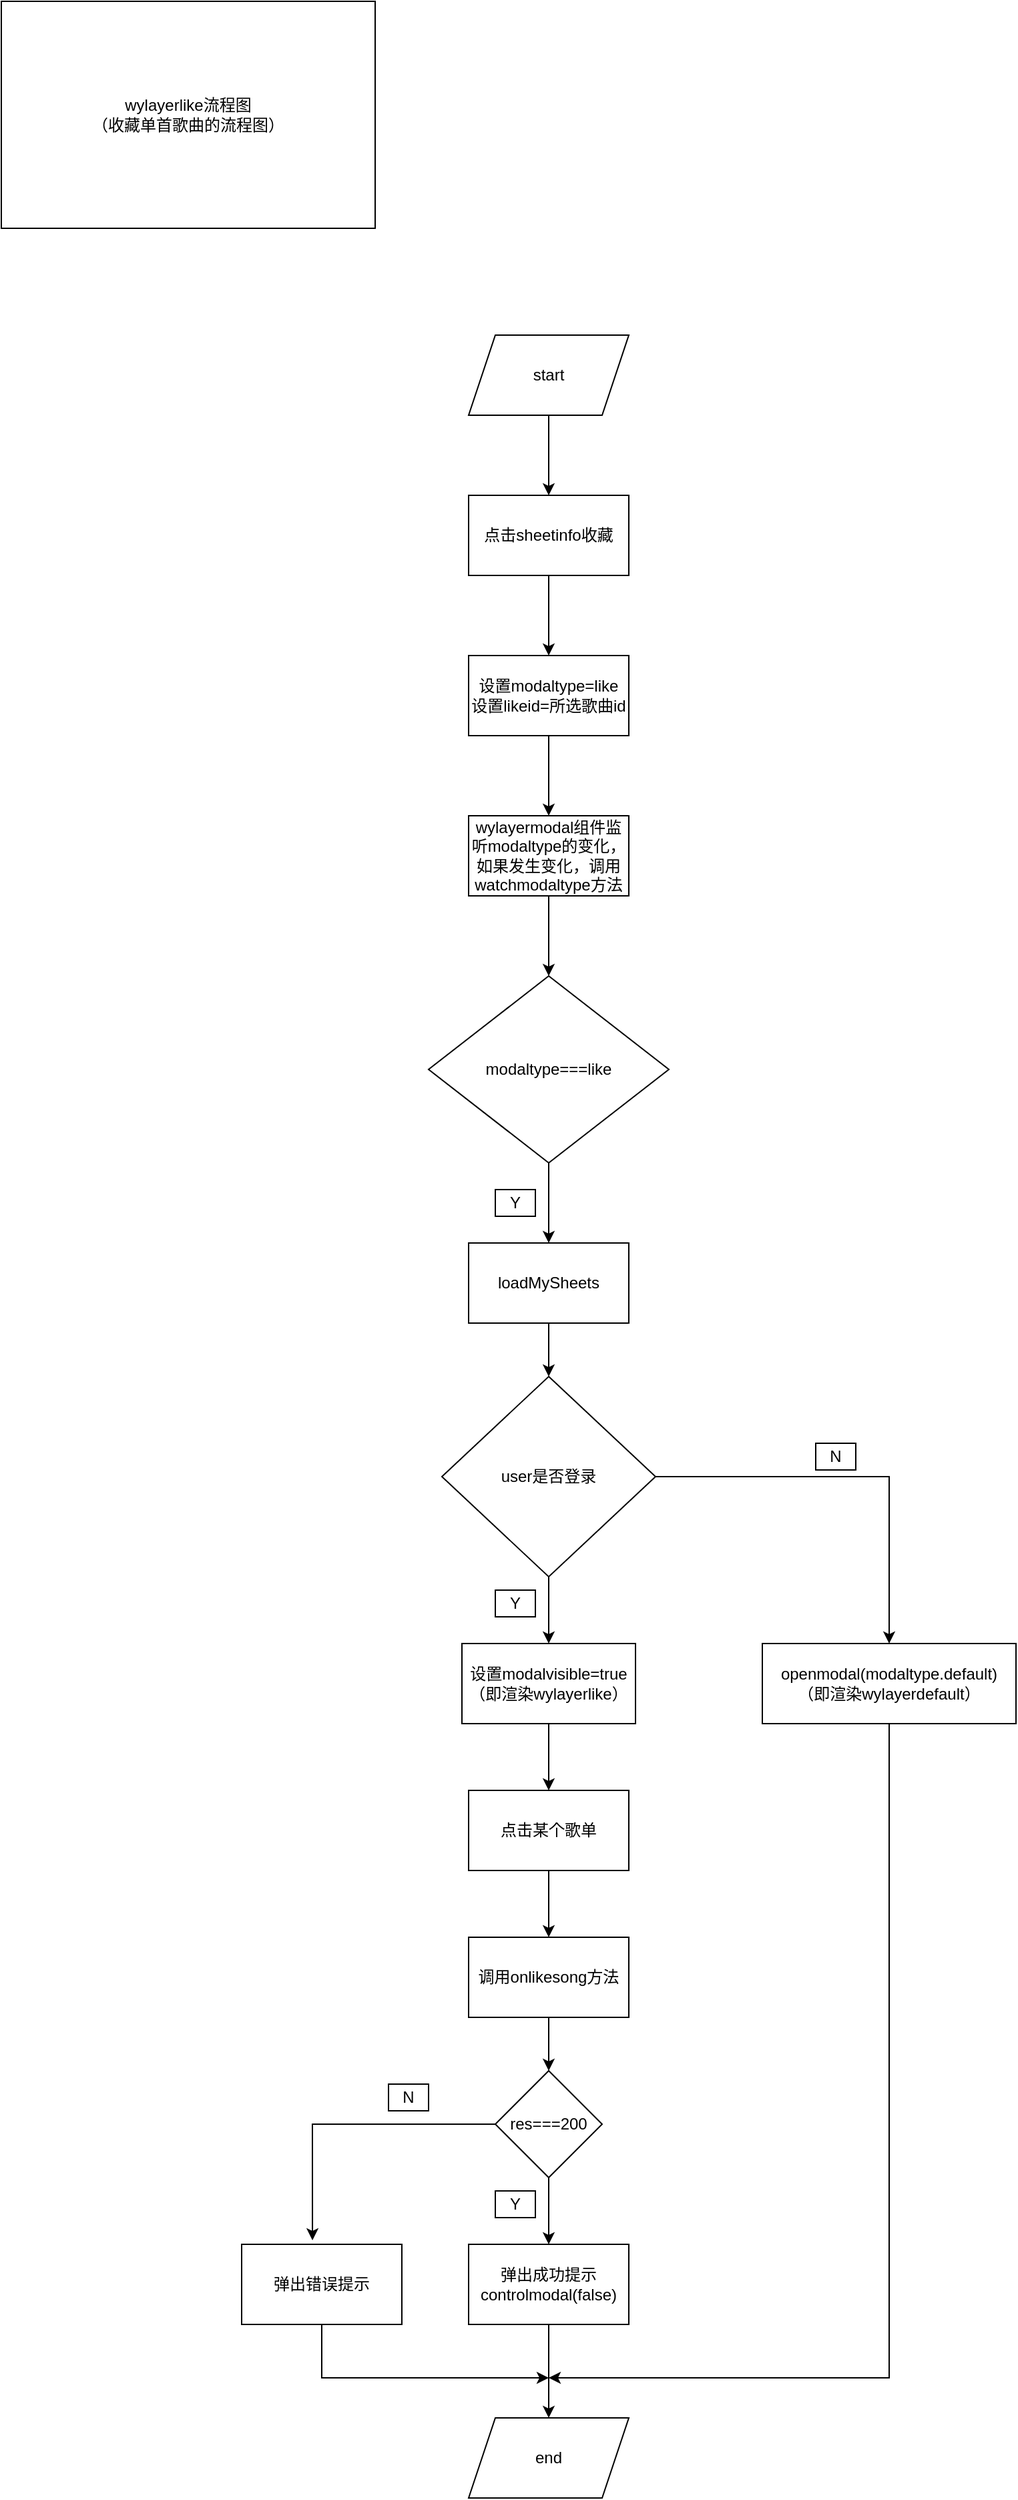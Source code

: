 <mxfile version="20.1.1" type="github">
  <diagram id="hn3gspX5cNu4kPClseN1" name="Page-1">
    <mxGraphModel dx="1422" dy="738" grid="1" gridSize="10" guides="1" tooltips="1" connect="1" arrows="1" fold="1" page="1" pageScale="1" pageWidth="827" pageHeight="1169" math="0" shadow="0">
      <root>
        <mxCell id="0" />
        <mxCell id="1" parent="0" />
        <mxCell id="kVoivnuUtMkIrkoLCB4u-5" style="edgeStyle=orthogonalEdgeStyle;rounded=0;orthogonalLoop=1;jettySize=auto;html=1;entryX=0.5;entryY=0;entryDx=0;entryDy=0;" edge="1" parent="1" source="kVoivnuUtMkIrkoLCB4u-2" target="kVoivnuUtMkIrkoLCB4u-4">
          <mxGeometry relative="1" as="geometry" />
        </mxCell>
        <mxCell id="kVoivnuUtMkIrkoLCB4u-2" value="start" style="shape=parallelogram;perimeter=parallelogramPerimeter;whiteSpace=wrap;html=1;fixedSize=1;" vertex="1" parent="1">
          <mxGeometry x="350" y="250" width="120" height="60" as="geometry" />
        </mxCell>
        <mxCell id="kVoivnuUtMkIrkoLCB4u-8" style="edgeStyle=orthogonalEdgeStyle;rounded=0;orthogonalLoop=1;jettySize=auto;html=1;entryX=0.5;entryY=0;entryDx=0;entryDy=0;" edge="1" parent="1" source="kVoivnuUtMkIrkoLCB4u-4" target="kVoivnuUtMkIrkoLCB4u-7">
          <mxGeometry relative="1" as="geometry" />
        </mxCell>
        <mxCell id="kVoivnuUtMkIrkoLCB4u-4" value="点击sheetinfo收藏" style="rounded=0;whiteSpace=wrap;html=1;" vertex="1" parent="1">
          <mxGeometry x="350" y="370" width="120" height="60" as="geometry" />
        </mxCell>
        <mxCell id="kVoivnuUtMkIrkoLCB4u-6" value="wylayerlike流程图&lt;br&gt;（收藏单首歌曲的流程图）" style="rounded=0;whiteSpace=wrap;html=1;" vertex="1" parent="1">
          <mxGeometry width="280" height="170" as="geometry" />
        </mxCell>
        <mxCell id="kVoivnuUtMkIrkoLCB4u-10" style="edgeStyle=orthogonalEdgeStyle;rounded=0;orthogonalLoop=1;jettySize=auto;html=1;entryX=0.5;entryY=0;entryDx=0;entryDy=0;" edge="1" parent="1" source="kVoivnuUtMkIrkoLCB4u-7" target="kVoivnuUtMkIrkoLCB4u-9">
          <mxGeometry relative="1" as="geometry" />
        </mxCell>
        <mxCell id="kVoivnuUtMkIrkoLCB4u-7" value="设置modaltype=like&lt;br&gt;设置likeid=所选歌曲id" style="rounded=0;whiteSpace=wrap;html=1;" vertex="1" parent="1">
          <mxGeometry x="350" y="490" width="120" height="60" as="geometry" />
        </mxCell>
        <mxCell id="kVoivnuUtMkIrkoLCB4u-12" style="edgeStyle=orthogonalEdgeStyle;rounded=0;orthogonalLoop=1;jettySize=auto;html=1;entryX=0.5;entryY=0;entryDx=0;entryDy=0;" edge="1" parent="1" source="kVoivnuUtMkIrkoLCB4u-9" target="kVoivnuUtMkIrkoLCB4u-11">
          <mxGeometry relative="1" as="geometry" />
        </mxCell>
        <mxCell id="kVoivnuUtMkIrkoLCB4u-9" value="wylayermodal组件监听modaltype的变化，如果发生变化，调用watchmodaltype方法" style="rounded=0;whiteSpace=wrap;html=1;" vertex="1" parent="1">
          <mxGeometry x="350" y="610" width="120" height="60" as="geometry" />
        </mxCell>
        <mxCell id="kVoivnuUtMkIrkoLCB4u-14" style="edgeStyle=orthogonalEdgeStyle;rounded=0;orthogonalLoop=1;jettySize=auto;html=1;entryX=0.5;entryY=0;entryDx=0;entryDy=0;" edge="1" parent="1" source="kVoivnuUtMkIrkoLCB4u-11" target="kVoivnuUtMkIrkoLCB4u-13">
          <mxGeometry relative="1" as="geometry" />
        </mxCell>
        <mxCell id="kVoivnuUtMkIrkoLCB4u-11" value="modaltype===like" style="rhombus;whiteSpace=wrap;html=1;" vertex="1" parent="1">
          <mxGeometry x="320" y="730" width="180" height="140" as="geometry" />
        </mxCell>
        <mxCell id="kVoivnuUtMkIrkoLCB4u-20" style="edgeStyle=orthogonalEdgeStyle;rounded=0;orthogonalLoop=1;jettySize=auto;html=1;entryX=0.5;entryY=0;entryDx=0;entryDy=0;" edge="1" parent="1" source="kVoivnuUtMkIrkoLCB4u-13" target="kVoivnuUtMkIrkoLCB4u-18">
          <mxGeometry relative="1" as="geometry" />
        </mxCell>
        <mxCell id="kVoivnuUtMkIrkoLCB4u-13" value="loadMySheets" style="rounded=0;whiteSpace=wrap;html=1;" vertex="1" parent="1">
          <mxGeometry x="350" y="930" width="120" height="60" as="geometry" />
        </mxCell>
        <mxCell id="kVoivnuUtMkIrkoLCB4u-15" value="Y" style="rounded=0;whiteSpace=wrap;html=1;" vertex="1" parent="1">
          <mxGeometry x="370" y="890" width="30" height="20" as="geometry" />
        </mxCell>
        <mxCell id="kVoivnuUtMkIrkoLCB4u-21" style="edgeStyle=orthogonalEdgeStyle;rounded=0;orthogonalLoop=1;jettySize=auto;html=1;entryX=0.5;entryY=0;entryDx=0;entryDy=0;" edge="1" parent="1" source="kVoivnuUtMkIrkoLCB4u-18" target="kVoivnuUtMkIrkoLCB4u-19">
          <mxGeometry relative="1" as="geometry" />
        </mxCell>
        <mxCell id="kVoivnuUtMkIrkoLCB4u-42" style="edgeStyle=orthogonalEdgeStyle;rounded=0;orthogonalLoop=1;jettySize=auto;html=1;entryX=0.5;entryY=0;entryDx=0;entryDy=0;" edge="1" parent="1" source="kVoivnuUtMkIrkoLCB4u-18" target="kVoivnuUtMkIrkoLCB4u-23">
          <mxGeometry relative="1" as="geometry" />
        </mxCell>
        <mxCell id="kVoivnuUtMkIrkoLCB4u-18" value="user是否登录" style="rhombus;whiteSpace=wrap;html=1;" vertex="1" parent="1">
          <mxGeometry x="330" y="1030" width="160" height="150" as="geometry" />
        </mxCell>
        <mxCell id="kVoivnuUtMkIrkoLCB4u-27" style="edgeStyle=orthogonalEdgeStyle;rounded=0;orthogonalLoop=1;jettySize=auto;html=1;entryX=0.5;entryY=0;entryDx=0;entryDy=0;" edge="1" parent="1" source="kVoivnuUtMkIrkoLCB4u-19" target="kVoivnuUtMkIrkoLCB4u-26">
          <mxGeometry relative="1" as="geometry" />
        </mxCell>
        <mxCell id="kVoivnuUtMkIrkoLCB4u-19" value="设置modalvisible=true&lt;br&gt;（即渲染wylayerlike）" style="rounded=0;whiteSpace=wrap;html=1;" vertex="1" parent="1">
          <mxGeometry x="345" y="1230" width="130" height="60" as="geometry" />
        </mxCell>
        <mxCell id="kVoivnuUtMkIrkoLCB4u-22" value="Y" style="rounded=0;whiteSpace=wrap;html=1;" vertex="1" parent="1">
          <mxGeometry x="370" y="1190" width="30" height="20" as="geometry" />
        </mxCell>
        <mxCell id="kVoivnuUtMkIrkoLCB4u-44" style="edgeStyle=orthogonalEdgeStyle;rounded=0;orthogonalLoop=1;jettySize=auto;html=1;" edge="1" parent="1" source="kVoivnuUtMkIrkoLCB4u-23">
          <mxGeometry relative="1" as="geometry">
            <mxPoint x="410" y="1780" as="targetPoint" />
            <Array as="points">
              <mxPoint x="665" y="1780" />
            </Array>
          </mxGeometry>
        </mxCell>
        <mxCell id="kVoivnuUtMkIrkoLCB4u-23" value="openmodal(modaltype.default)&lt;br&gt;（即渲染wylayerdefault）" style="rounded=0;whiteSpace=wrap;html=1;" vertex="1" parent="1">
          <mxGeometry x="570" y="1230" width="190" height="60" as="geometry" />
        </mxCell>
        <mxCell id="kVoivnuUtMkIrkoLCB4u-25" value="N" style="rounded=0;whiteSpace=wrap;html=1;" vertex="1" parent="1">
          <mxGeometry x="610" y="1080" width="30" height="20" as="geometry" />
        </mxCell>
        <mxCell id="kVoivnuUtMkIrkoLCB4u-29" style="edgeStyle=orthogonalEdgeStyle;rounded=0;orthogonalLoop=1;jettySize=auto;html=1;entryX=0.5;entryY=0;entryDx=0;entryDy=0;" edge="1" parent="1" source="kVoivnuUtMkIrkoLCB4u-26" target="kVoivnuUtMkIrkoLCB4u-28">
          <mxGeometry relative="1" as="geometry" />
        </mxCell>
        <mxCell id="kVoivnuUtMkIrkoLCB4u-26" value="点击某个歌单" style="rounded=0;whiteSpace=wrap;html=1;" vertex="1" parent="1">
          <mxGeometry x="350" y="1340" width="120" height="60" as="geometry" />
        </mxCell>
        <mxCell id="kVoivnuUtMkIrkoLCB4u-33" style="edgeStyle=orthogonalEdgeStyle;rounded=0;orthogonalLoop=1;jettySize=auto;html=1;entryX=0.5;entryY=0;entryDx=0;entryDy=0;" edge="1" parent="1" source="kVoivnuUtMkIrkoLCB4u-28" target="kVoivnuUtMkIrkoLCB4u-30">
          <mxGeometry relative="1" as="geometry" />
        </mxCell>
        <mxCell id="kVoivnuUtMkIrkoLCB4u-28" value="调用onlikesong方法" style="rounded=0;whiteSpace=wrap;html=1;" vertex="1" parent="1">
          <mxGeometry x="350" y="1450" width="120" height="60" as="geometry" />
        </mxCell>
        <mxCell id="kVoivnuUtMkIrkoLCB4u-32" style="edgeStyle=orthogonalEdgeStyle;rounded=0;orthogonalLoop=1;jettySize=auto;html=1;entryX=0.5;entryY=0;entryDx=0;entryDy=0;" edge="1" parent="1" source="kVoivnuUtMkIrkoLCB4u-30" target="kVoivnuUtMkIrkoLCB4u-31">
          <mxGeometry relative="1" as="geometry" />
        </mxCell>
        <mxCell id="kVoivnuUtMkIrkoLCB4u-36" style="edgeStyle=orthogonalEdgeStyle;rounded=0;orthogonalLoop=1;jettySize=auto;html=1;entryX=0.442;entryY=-0.05;entryDx=0;entryDy=0;entryPerimeter=0;" edge="1" parent="1" source="kVoivnuUtMkIrkoLCB4u-30" target="kVoivnuUtMkIrkoLCB4u-35">
          <mxGeometry relative="1" as="geometry" />
        </mxCell>
        <mxCell id="kVoivnuUtMkIrkoLCB4u-30" value="res===200" style="rhombus;whiteSpace=wrap;html=1;" vertex="1" parent="1">
          <mxGeometry x="370" y="1550" width="80" height="80" as="geometry" />
        </mxCell>
        <mxCell id="kVoivnuUtMkIrkoLCB4u-39" style="edgeStyle=orthogonalEdgeStyle;rounded=0;orthogonalLoop=1;jettySize=auto;html=1;entryX=0.5;entryY=0;entryDx=0;entryDy=0;" edge="1" parent="1" source="kVoivnuUtMkIrkoLCB4u-31" target="kVoivnuUtMkIrkoLCB4u-38">
          <mxGeometry relative="1" as="geometry" />
        </mxCell>
        <mxCell id="kVoivnuUtMkIrkoLCB4u-31" value="弹出成功提示&lt;br&gt;controlmodal(false)" style="rounded=0;whiteSpace=wrap;html=1;" vertex="1" parent="1">
          <mxGeometry x="350" y="1680" width="120" height="60" as="geometry" />
        </mxCell>
        <mxCell id="kVoivnuUtMkIrkoLCB4u-34" value="Y" style="rounded=0;whiteSpace=wrap;html=1;" vertex="1" parent="1">
          <mxGeometry x="370" y="1640" width="30" height="20" as="geometry" />
        </mxCell>
        <mxCell id="kVoivnuUtMkIrkoLCB4u-45" style="edgeStyle=orthogonalEdgeStyle;rounded=0;orthogonalLoop=1;jettySize=auto;html=1;" edge="1" parent="1" source="kVoivnuUtMkIrkoLCB4u-35">
          <mxGeometry relative="1" as="geometry">
            <mxPoint x="410" y="1780" as="targetPoint" />
            <Array as="points">
              <mxPoint x="240" y="1780" />
            </Array>
          </mxGeometry>
        </mxCell>
        <mxCell id="kVoivnuUtMkIrkoLCB4u-35" value="弹出错误提示" style="rounded=0;whiteSpace=wrap;html=1;" vertex="1" parent="1">
          <mxGeometry x="180" y="1680" width="120" height="60" as="geometry" />
        </mxCell>
        <mxCell id="kVoivnuUtMkIrkoLCB4u-37" value="N" style="rounded=0;whiteSpace=wrap;html=1;" vertex="1" parent="1">
          <mxGeometry x="290" y="1560" width="30" height="20" as="geometry" />
        </mxCell>
        <mxCell id="kVoivnuUtMkIrkoLCB4u-38" value="end" style="shape=parallelogram;perimeter=parallelogramPerimeter;whiteSpace=wrap;html=1;fixedSize=1;" vertex="1" parent="1">
          <mxGeometry x="350" y="1810" width="120" height="60" as="geometry" />
        </mxCell>
      </root>
    </mxGraphModel>
  </diagram>
</mxfile>
